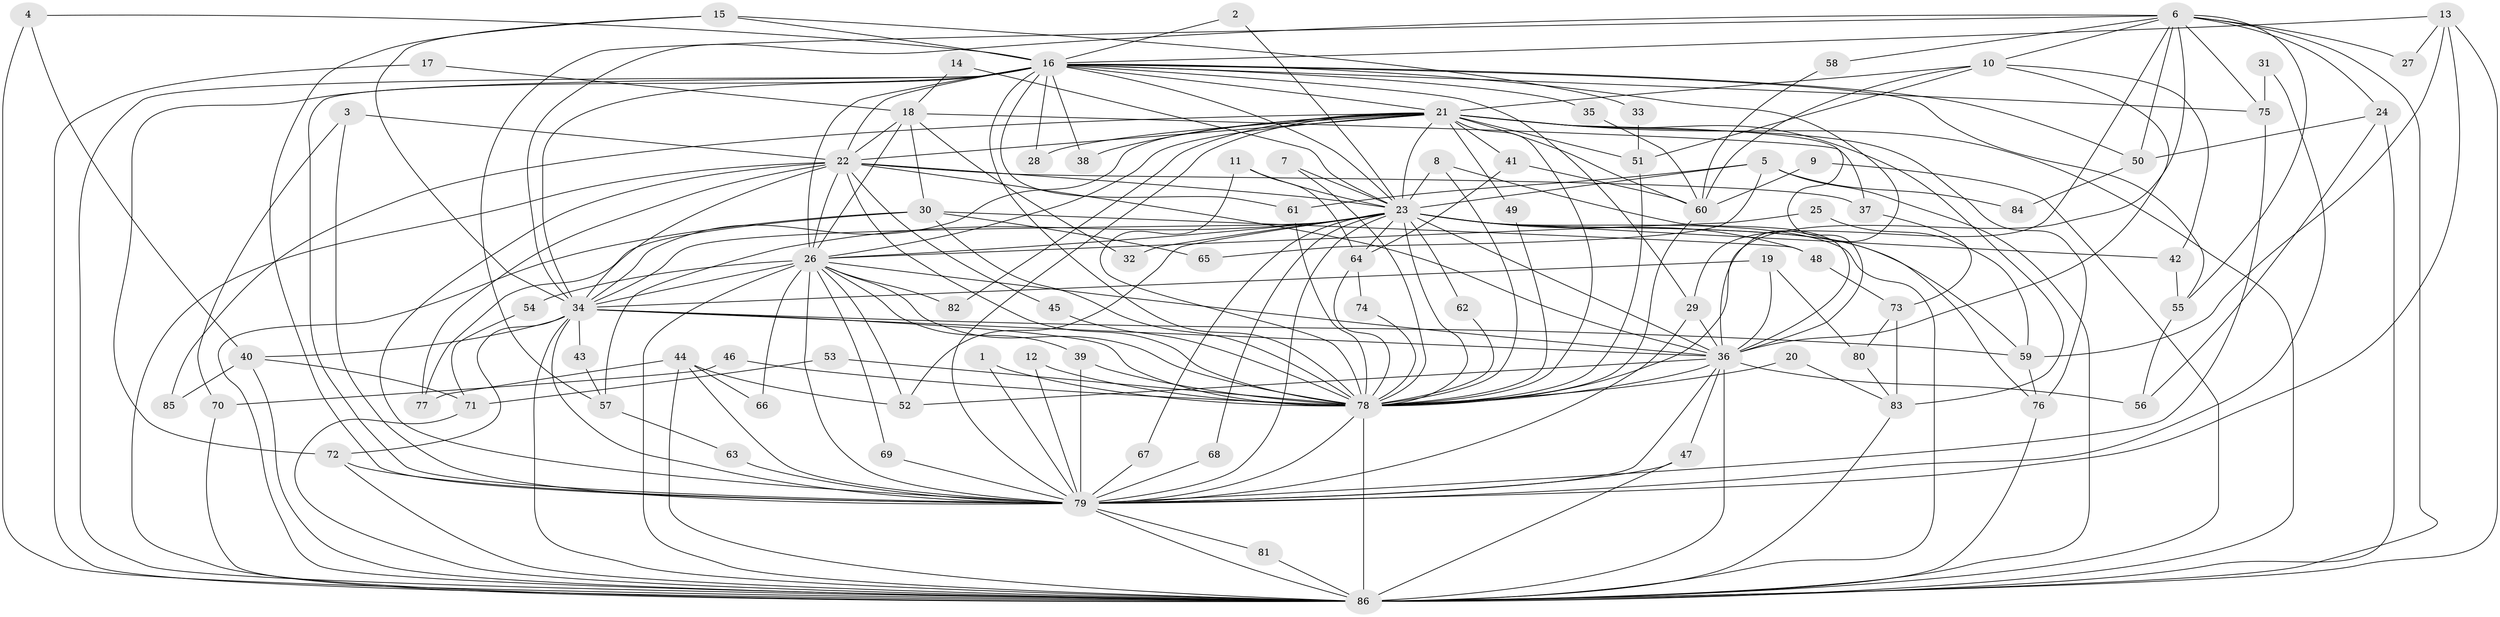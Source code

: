// original degree distribution, {19: 0.007042253521126761, 25: 0.007042253521126761, 18: 0.007042253521126761, 16: 0.007042253521126761, 31: 0.007042253521126761, 17: 0.007042253521126761, 22: 0.007042253521126761, 39: 0.007042253521126761, 29: 0.007042253521126761, 33: 0.007042253521126761, 4: 0.06338028169014084, 6: 0.028169014084507043, 3: 0.176056338028169, 2: 0.5845070422535211, 12: 0.007042253521126761, 8: 0.014084507042253521, 5: 0.056338028169014086}
// Generated by graph-tools (version 1.1) at 2025/36/03/04/25 23:36:19]
// undirected, 86 vertices, 227 edges
graph export_dot {
  node [color=gray90,style=filled];
  1;
  2;
  3;
  4;
  5;
  6;
  7;
  8;
  9;
  10;
  11;
  12;
  13;
  14;
  15;
  16;
  17;
  18;
  19;
  20;
  21;
  22;
  23;
  24;
  25;
  26;
  27;
  28;
  29;
  30;
  31;
  32;
  33;
  34;
  35;
  36;
  37;
  38;
  39;
  40;
  41;
  42;
  43;
  44;
  45;
  46;
  47;
  48;
  49;
  50;
  51;
  52;
  53;
  54;
  55;
  56;
  57;
  58;
  59;
  60;
  61;
  62;
  63;
  64;
  65;
  66;
  67;
  68;
  69;
  70;
  71;
  72;
  73;
  74;
  75;
  76;
  77;
  78;
  79;
  80;
  81;
  82;
  83;
  84;
  85;
  86;
  1 -- 78 [weight=1.0];
  1 -- 79 [weight=1.0];
  2 -- 16 [weight=1.0];
  2 -- 23 [weight=1.0];
  3 -- 22 [weight=1.0];
  3 -- 70 [weight=1.0];
  3 -- 79 [weight=1.0];
  4 -- 16 [weight=1.0];
  4 -- 40 [weight=1.0];
  4 -- 86 [weight=1.0];
  5 -- 23 [weight=2.0];
  5 -- 61 [weight=1.0];
  5 -- 65 [weight=1.0];
  5 -- 84 [weight=1.0];
  5 -- 86 [weight=1.0];
  6 -- 10 [weight=1.0];
  6 -- 24 [weight=1.0];
  6 -- 27 [weight=1.0];
  6 -- 29 [weight=1.0];
  6 -- 34 [weight=1.0];
  6 -- 50 [weight=1.0];
  6 -- 55 [weight=1.0];
  6 -- 57 [weight=1.0];
  6 -- 58 [weight=1.0];
  6 -- 75 [weight=1.0];
  6 -- 78 [weight=1.0];
  6 -- 86 [weight=1.0];
  7 -- 23 [weight=1.0];
  7 -- 78 [weight=1.0];
  8 -- 23 [weight=1.0];
  8 -- 36 [weight=1.0];
  8 -- 78 [weight=1.0];
  9 -- 60 [weight=1.0];
  9 -- 86 [weight=1.0];
  10 -- 21 [weight=1.0];
  10 -- 36 [weight=1.0];
  10 -- 42 [weight=1.0];
  10 -- 51 [weight=1.0];
  10 -- 60 [weight=1.0];
  11 -- 23 [weight=1.0];
  11 -- 64 [weight=1.0];
  11 -- 78 [weight=1.0];
  12 -- 78 [weight=1.0];
  12 -- 79 [weight=1.0];
  13 -- 16 [weight=1.0];
  13 -- 27 [weight=1.0];
  13 -- 59 [weight=1.0];
  13 -- 79 [weight=1.0];
  13 -- 86 [weight=1.0];
  14 -- 18 [weight=1.0];
  14 -- 23 [weight=1.0];
  15 -- 16 [weight=1.0];
  15 -- 33 [weight=1.0];
  15 -- 34 [weight=1.0];
  15 -- 79 [weight=1.0];
  16 -- 21 [weight=1.0];
  16 -- 22 [weight=1.0];
  16 -- 23 [weight=1.0];
  16 -- 26 [weight=1.0];
  16 -- 28 [weight=1.0];
  16 -- 29 [weight=1.0];
  16 -- 34 [weight=1.0];
  16 -- 35 [weight=1.0];
  16 -- 36 [weight=1.0];
  16 -- 38 [weight=1.0];
  16 -- 50 [weight=1.0];
  16 -- 55 [weight=1.0];
  16 -- 61 [weight=1.0];
  16 -- 72 [weight=1.0];
  16 -- 75 [weight=2.0];
  16 -- 78 [weight=1.0];
  16 -- 79 [weight=2.0];
  16 -- 86 [weight=2.0];
  17 -- 18 [weight=1.0];
  17 -- 86 [weight=1.0];
  18 -- 22 [weight=2.0];
  18 -- 26 [weight=1.0];
  18 -- 30 [weight=1.0];
  18 -- 32 [weight=1.0];
  18 -- 37 [weight=1.0];
  19 -- 34 [weight=1.0];
  19 -- 36 [weight=1.0];
  19 -- 80 [weight=1.0];
  20 -- 78 [weight=1.0];
  20 -- 83 [weight=1.0];
  21 -- 22 [weight=1.0];
  21 -- 23 [weight=1.0];
  21 -- 26 [weight=1.0];
  21 -- 28 [weight=1.0];
  21 -- 34 [weight=1.0];
  21 -- 36 [weight=1.0];
  21 -- 38 [weight=1.0];
  21 -- 41 [weight=1.0];
  21 -- 49 [weight=1.0];
  21 -- 51 [weight=1.0];
  21 -- 60 [weight=1.0];
  21 -- 76 [weight=1.0];
  21 -- 78 [weight=1.0];
  21 -- 79 [weight=1.0];
  21 -- 82 [weight=1.0];
  21 -- 83 [weight=1.0];
  21 -- 85 [weight=2.0];
  21 -- 86 [weight=2.0];
  22 -- 23 [weight=1.0];
  22 -- 26 [weight=1.0];
  22 -- 34 [weight=1.0];
  22 -- 36 [weight=1.0];
  22 -- 37 [weight=1.0];
  22 -- 45 [weight=1.0];
  22 -- 77 [weight=1.0];
  22 -- 78 [weight=1.0];
  22 -- 79 [weight=1.0];
  22 -- 86 [weight=2.0];
  23 -- 26 [weight=1.0];
  23 -- 32 [weight=1.0];
  23 -- 34 [weight=1.0];
  23 -- 36 [weight=1.0];
  23 -- 42 [weight=1.0];
  23 -- 48 [weight=1.0];
  23 -- 52 [weight=1.0];
  23 -- 57 [weight=2.0];
  23 -- 59 [weight=1.0];
  23 -- 62 [weight=1.0];
  23 -- 64 [weight=1.0];
  23 -- 67 [weight=1.0];
  23 -- 68 [weight=1.0];
  23 -- 76 [weight=1.0];
  23 -- 78 [weight=1.0];
  23 -- 79 [weight=1.0];
  23 -- 86 [weight=4.0];
  24 -- 50 [weight=1.0];
  24 -- 56 [weight=1.0];
  24 -- 86 [weight=1.0];
  25 -- 26 [weight=1.0];
  25 -- 59 [weight=1.0];
  26 -- 34 [weight=1.0];
  26 -- 36 [weight=1.0];
  26 -- 39 [weight=1.0];
  26 -- 52 [weight=1.0];
  26 -- 54 [weight=1.0];
  26 -- 66 [weight=1.0];
  26 -- 69 [weight=1.0];
  26 -- 78 [weight=1.0];
  26 -- 79 [weight=1.0];
  26 -- 82 [weight=1.0];
  26 -- 86 [weight=2.0];
  29 -- 36 [weight=1.0];
  29 -- 79 [weight=1.0];
  30 -- 48 [weight=1.0];
  30 -- 65 [weight=1.0];
  30 -- 77 [weight=1.0];
  30 -- 78 [weight=1.0];
  30 -- 86 [weight=1.0];
  31 -- 75 [weight=1.0];
  31 -- 79 [weight=1.0];
  33 -- 51 [weight=1.0];
  34 -- 36 [weight=1.0];
  34 -- 40 [weight=1.0];
  34 -- 43 [weight=1.0];
  34 -- 59 [weight=1.0];
  34 -- 72 [weight=1.0];
  34 -- 78 [weight=1.0];
  34 -- 79 [weight=1.0];
  34 -- 86 [weight=1.0];
  35 -- 60 [weight=1.0];
  36 -- 47 [weight=1.0];
  36 -- 52 [weight=1.0];
  36 -- 56 [weight=1.0];
  36 -- 78 [weight=1.0];
  36 -- 79 [weight=2.0];
  36 -- 86 [weight=2.0];
  37 -- 73 [weight=1.0];
  39 -- 78 [weight=1.0];
  39 -- 79 [weight=1.0];
  40 -- 71 [weight=1.0];
  40 -- 85 [weight=1.0];
  40 -- 86 [weight=1.0];
  41 -- 60 [weight=1.0];
  41 -- 64 [weight=1.0];
  42 -- 55 [weight=1.0];
  43 -- 57 [weight=1.0];
  44 -- 52 [weight=1.0];
  44 -- 66 [weight=1.0];
  44 -- 77 [weight=1.0];
  44 -- 79 [weight=1.0];
  44 -- 86 [weight=2.0];
  45 -- 78 [weight=1.0];
  46 -- 70 [weight=1.0];
  46 -- 78 [weight=1.0];
  47 -- 79 [weight=1.0];
  47 -- 86 [weight=1.0];
  48 -- 73 [weight=1.0];
  49 -- 78 [weight=1.0];
  50 -- 84 [weight=1.0];
  51 -- 78 [weight=1.0];
  53 -- 71 [weight=1.0];
  53 -- 78 [weight=1.0];
  54 -- 71 [weight=1.0];
  55 -- 56 [weight=1.0];
  57 -- 63 [weight=1.0];
  58 -- 60 [weight=1.0];
  59 -- 76 [weight=1.0];
  60 -- 78 [weight=2.0];
  61 -- 78 [weight=1.0];
  62 -- 78 [weight=1.0];
  63 -- 79 [weight=1.0];
  64 -- 74 [weight=1.0];
  64 -- 78 [weight=1.0];
  67 -- 79 [weight=1.0];
  68 -- 79 [weight=1.0];
  69 -- 79 [weight=1.0];
  70 -- 86 [weight=1.0];
  71 -- 86 [weight=1.0];
  72 -- 79 [weight=1.0];
  72 -- 86 [weight=1.0];
  73 -- 80 [weight=1.0];
  73 -- 83 [weight=1.0];
  74 -- 78 [weight=1.0];
  75 -- 79 [weight=2.0];
  76 -- 86 [weight=1.0];
  78 -- 79 [weight=1.0];
  78 -- 86 [weight=3.0];
  79 -- 81 [weight=1.0];
  79 -- 86 [weight=1.0];
  80 -- 83 [weight=1.0];
  81 -- 86 [weight=1.0];
  83 -- 86 [weight=1.0];
}
